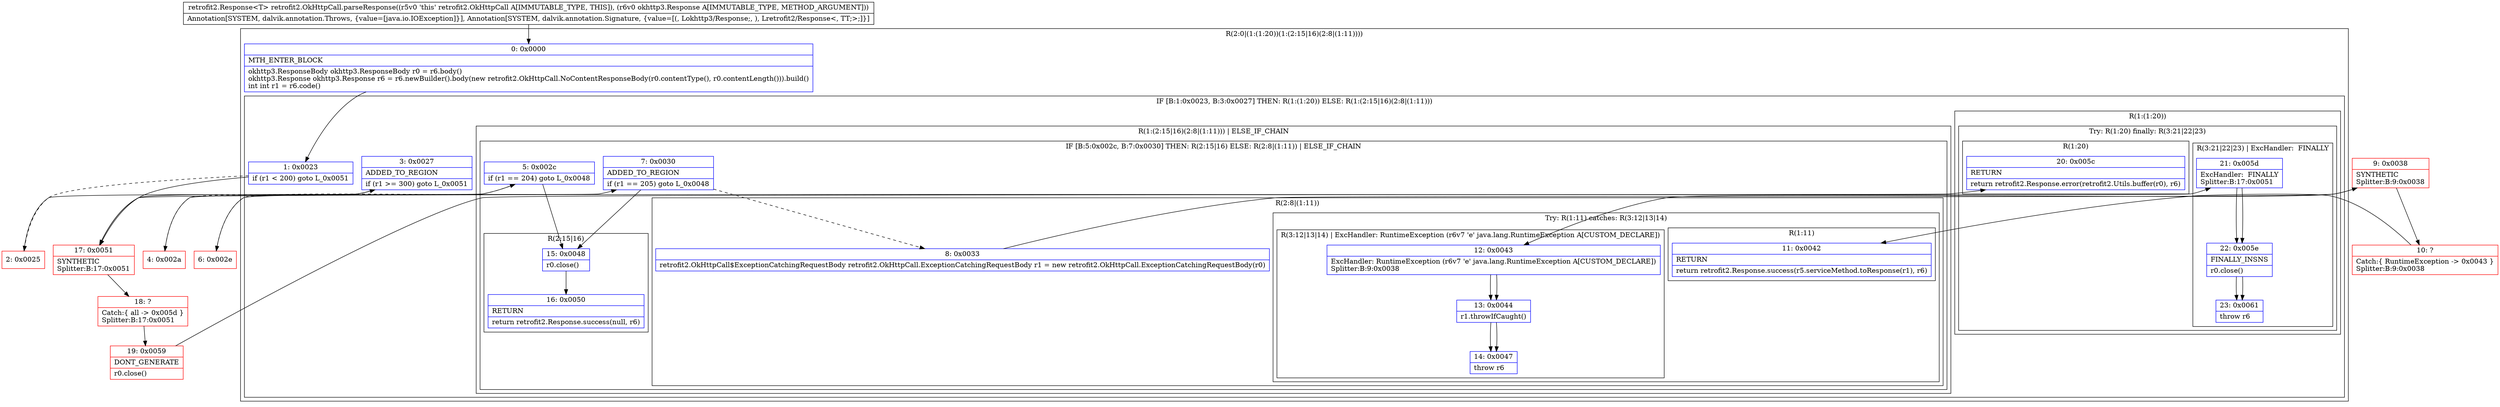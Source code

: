 digraph "CFG forretrofit2.OkHttpCall.parseResponse(Lokhttp3\/Response;)Lretrofit2\/Response;" {
subgraph cluster_Region_2104478692 {
label = "R(2:0|(1:(1:20))(1:(2:15|16)(2:8|(1:11))))";
node [shape=record,color=blue];
Node_0 [shape=record,label="{0\:\ 0x0000|MTH_ENTER_BLOCK\l|okhttp3.ResponseBody okhttp3.ResponseBody r0 = r6.body()\lokhttp3.Response okhttp3.Response r6 = r6.newBuilder().body(new retrofit2.OkHttpCall.NoContentResponseBody(r0.contentType(), r0.contentLength())).build()\lint int r1 = r6.code()\l}"];
subgraph cluster_IfRegion_931764783 {
label = "IF [B:1:0x0023, B:3:0x0027] THEN: R(1:(1:20)) ELSE: R(1:(2:15|16)(2:8|(1:11)))";
node [shape=record,color=blue];
Node_1 [shape=record,label="{1\:\ 0x0023|if (r1 \< 200) goto L_0x0051\l}"];
Node_3 [shape=record,label="{3\:\ 0x0027|ADDED_TO_REGION\l|if (r1 \>= 300) goto L_0x0051\l}"];
subgraph cluster_Region_422283667 {
label = "R(1:(1:20))";
node [shape=record,color=blue];
subgraph cluster_TryCatchRegion_2050636038 {
label = "Try: R(1:20) finally: R(3:21|22|23)";
node [shape=record,color=blue];
subgraph cluster_Region_1117762257 {
label = "R(1:20)";
node [shape=record,color=blue];
Node_20 [shape=record,label="{20\:\ 0x005c|RETURN\l|return retrofit2.Response.error(retrofit2.Utils.buffer(r0), r6)\l}"];
}
subgraph cluster_Region_14561791 {
label = "R(3:21|22|23) | ExcHandler:  FINALLY\l";
node [shape=record,color=blue];
Node_21 [shape=record,label="{21\:\ 0x005d|ExcHandler:  FINALLY\lSplitter:B:17:0x0051\l}"];
Node_22 [shape=record,label="{22\:\ 0x005e|FINALLY_INSNS\l|r0.close()\l}"];
Node_23 [shape=record,label="{23\:\ 0x0061|throw r6\l}"];
}
}
}
subgraph cluster_Region_1567524646 {
label = "R(1:(2:15|16)(2:8|(1:11))) | ELSE_IF_CHAIN\l";
node [shape=record,color=blue];
subgraph cluster_IfRegion_715825298 {
label = "IF [B:5:0x002c, B:7:0x0030] THEN: R(2:15|16) ELSE: R(2:8|(1:11)) | ELSE_IF_CHAIN\l";
node [shape=record,color=blue];
Node_5 [shape=record,label="{5\:\ 0x002c|if (r1 == 204) goto L_0x0048\l}"];
Node_7 [shape=record,label="{7\:\ 0x0030|ADDED_TO_REGION\l|if (r1 == 205) goto L_0x0048\l}"];
subgraph cluster_Region_2049761886 {
label = "R(2:15|16)";
node [shape=record,color=blue];
Node_15 [shape=record,label="{15\:\ 0x0048|r0.close()\l}"];
Node_16 [shape=record,label="{16\:\ 0x0050|RETURN\l|return retrofit2.Response.success(null, r6)\l}"];
}
subgraph cluster_Region_2032088596 {
label = "R(2:8|(1:11))";
node [shape=record,color=blue];
Node_8 [shape=record,label="{8\:\ 0x0033|retrofit2.OkHttpCall$ExceptionCatchingRequestBody retrofit2.OkHttpCall.ExceptionCatchingRequestBody r1 = new retrofit2.OkHttpCall.ExceptionCatchingRequestBody(r0)\l}"];
subgraph cluster_TryCatchRegion_1472284905 {
label = "Try: R(1:11) catches: R(3:12|13|14)";
node [shape=record,color=blue];
subgraph cluster_Region_1177094876 {
label = "R(1:11)";
node [shape=record,color=blue];
Node_11 [shape=record,label="{11\:\ 0x0042|RETURN\l|return retrofit2.Response.success(r5.serviceMethod.toResponse(r1), r6)\l}"];
}
subgraph cluster_Region_713395269 {
label = "R(3:12|13|14) | ExcHandler: RuntimeException (r6v7 'e' java.lang.RuntimeException A[CUSTOM_DECLARE])\l";
node [shape=record,color=blue];
Node_12 [shape=record,label="{12\:\ 0x0043|ExcHandler: RuntimeException (r6v7 'e' java.lang.RuntimeException A[CUSTOM_DECLARE])\lSplitter:B:9:0x0038\l}"];
Node_13 [shape=record,label="{13\:\ 0x0044|r1.throwIfCaught()\l}"];
Node_14 [shape=record,label="{14\:\ 0x0047|throw r6\l}"];
}
}
}
}
}
}
}
subgraph cluster_Region_713395269 {
label = "R(3:12|13|14) | ExcHandler: RuntimeException (r6v7 'e' java.lang.RuntimeException A[CUSTOM_DECLARE])\l";
node [shape=record,color=blue];
Node_12 [shape=record,label="{12\:\ 0x0043|ExcHandler: RuntimeException (r6v7 'e' java.lang.RuntimeException A[CUSTOM_DECLARE])\lSplitter:B:9:0x0038\l}"];
Node_13 [shape=record,label="{13\:\ 0x0044|r1.throwIfCaught()\l}"];
Node_14 [shape=record,label="{14\:\ 0x0047|throw r6\l}"];
}
subgraph cluster_Region_14561791 {
label = "R(3:21|22|23) | ExcHandler:  FINALLY\l";
node [shape=record,color=blue];
Node_21 [shape=record,label="{21\:\ 0x005d|ExcHandler:  FINALLY\lSplitter:B:17:0x0051\l}"];
Node_22 [shape=record,label="{22\:\ 0x005e|FINALLY_INSNS\l|r0.close()\l}"];
Node_23 [shape=record,label="{23\:\ 0x0061|throw r6\l}"];
}
Node_2 [shape=record,color=red,label="{2\:\ 0x0025}"];
Node_4 [shape=record,color=red,label="{4\:\ 0x002a}"];
Node_6 [shape=record,color=red,label="{6\:\ 0x002e}"];
Node_9 [shape=record,color=red,label="{9\:\ 0x0038|SYNTHETIC\lSplitter:B:9:0x0038\l}"];
Node_10 [shape=record,color=red,label="{10\:\ ?|Catch:\{ RuntimeException \-\> 0x0043 \}\lSplitter:B:9:0x0038\l}"];
Node_17 [shape=record,color=red,label="{17\:\ 0x0051|SYNTHETIC\lSplitter:B:17:0x0051\l}"];
Node_18 [shape=record,color=red,label="{18\:\ ?|Catch:\{ all \-\> 0x005d \}\lSplitter:B:17:0x0051\l}"];
Node_19 [shape=record,color=red,label="{19\:\ 0x0059|DONT_GENERATE\l|r0.close()\l}"];
MethodNode[shape=record,label="{retrofit2.Response\<T\> retrofit2.OkHttpCall.parseResponse((r5v0 'this' retrofit2.OkHttpCall A[IMMUTABLE_TYPE, THIS]), (r6v0 okhttp3.Response A[IMMUTABLE_TYPE, METHOD_ARGUMENT]))  | Annotation[SYSTEM, dalvik.annotation.Throws, \{value=[java.io.IOException]\}], Annotation[SYSTEM, dalvik.annotation.Signature, \{value=[(, Lokhttp3\/Response;, ), Lretrofit2\/Response\<, TT;\>;]\}]\l}"];
MethodNode -> Node_0;
Node_0 -> Node_1;
Node_1 -> Node_2[style=dashed];
Node_1 -> Node_17;
Node_3 -> Node_4[style=dashed];
Node_3 -> Node_17;
Node_21 -> Node_22;
Node_22 -> Node_23;
Node_5 -> Node_6[style=dashed];
Node_5 -> Node_15;
Node_7 -> Node_8[style=dashed];
Node_7 -> Node_15;
Node_15 -> Node_16;
Node_8 -> Node_9;
Node_12 -> Node_13;
Node_13 -> Node_14;
Node_12 -> Node_13;
Node_13 -> Node_14;
Node_21 -> Node_22;
Node_22 -> Node_23;
Node_2 -> Node_3;
Node_4 -> Node_5;
Node_6 -> Node_7;
Node_9 -> Node_10;
Node_9 -> Node_12;
Node_10 -> Node_11;
Node_17 -> Node_18;
Node_17 -> Node_21;
Node_18 -> Node_19;
Node_19 -> Node_20;
}


